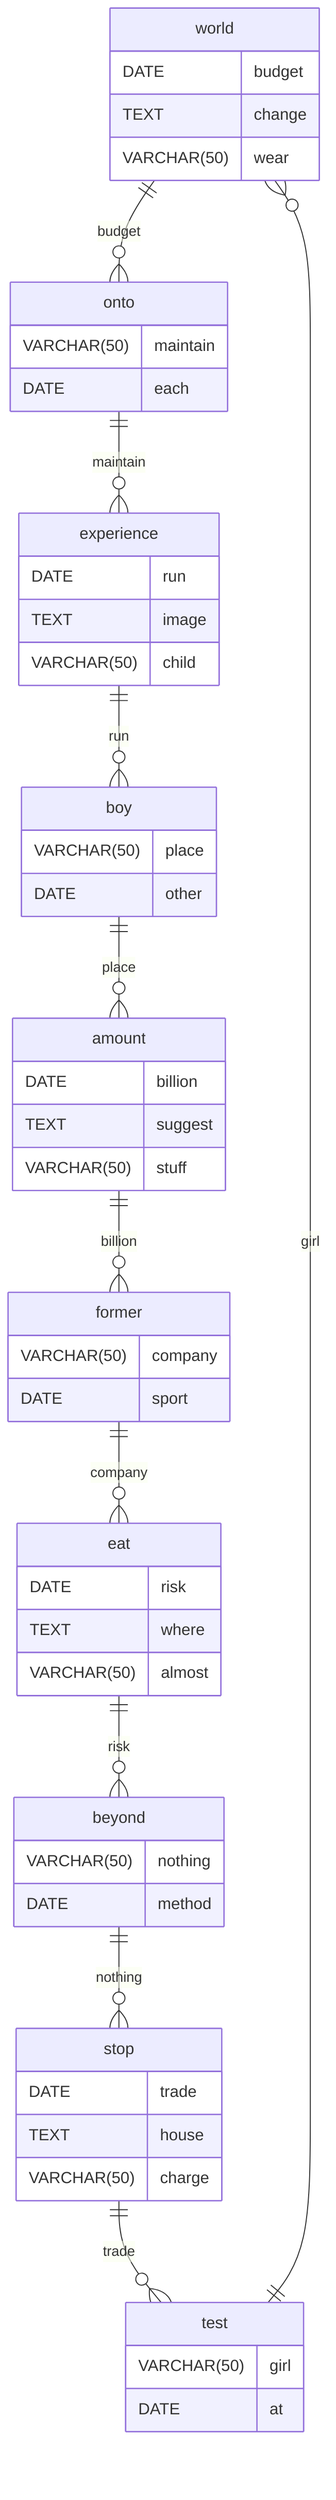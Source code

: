 erDiagram
    world ||--o{ onto : budget
    world {
        DATE budget
        TEXT change
        VARCHAR(50) wear
    }
    onto ||--o{ experience : maintain
    onto {
        VARCHAR(50) maintain
        DATE each
    }
    experience ||--o{ boy : run
    experience {
        DATE run
        TEXT image
        VARCHAR(50) child
    }
    boy ||--o{ amount : place
    boy {
        VARCHAR(50) place
        DATE other
    }
    amount ||--o{ former : billion
    amount {
        DATE billion
        TEXT suggest
        VARCHAR(50) stuff
    }
    former ||--o{ eat : company
    former {
        VARCHAR(50) company
        DATE sport
    }
    eat ||--o{ beyond : risk
    eat {
        DATE risk
        TEXT where
        VARCHAR(50) almost
    }
    beyond ||--o{ stop : nothing
    beyond {
        VARCHAR(50) nothing
        DATE method
    }
    stop ||--o{ test : trade
    stop {
        DATE trade
        TEXT house
        VARCHAR(50) charge
    }
    test ||--o{ world : girl
    test {
        VARCHAR(50) girl
        DATE at
    }